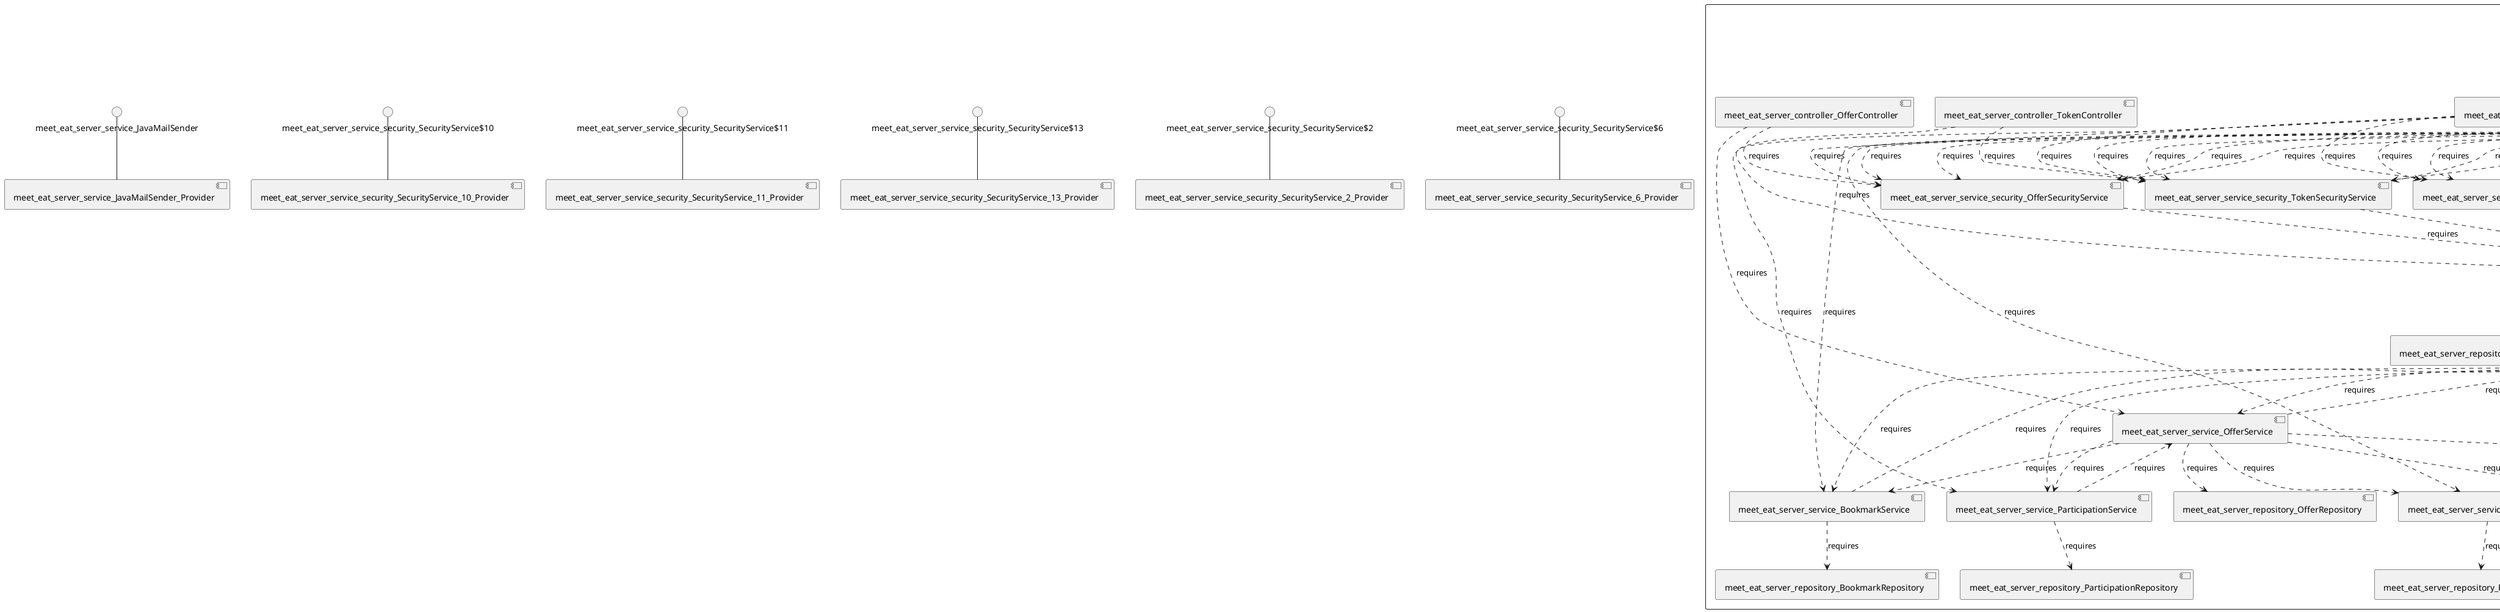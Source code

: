 @startuml
skinparam fixCircleLabelOverlapping true
skinparam componentStyle uml2
component "meet_eat_server\n\n\n\n\n\n" {
[meet_eat_server_service_security_ParticipationSecurityService]
[meet_eat_server_repository_OfferRepository]
[meet_eat_server_repository_UserRepository]
[meet_eat_server_controller_TokenController]
[meet_eat_server_repository_BookmarkRepository]
[meet_eat_server_service_OfferService]
[meet_eat_server_controller_ParticipationController]
[meet_eat_server_service_security_TagSecurityService]
[meet_eat_server_repository_ReportRepository]
[meet_eat_server_service_security_BookmarkSecurityService]
[meet_eat_server_repository_ParticipationRepository]
[meet_eat_server_controller_OfferController]
[meet_eat_server_controller_RatingController]
[meet_eat_server_controller_TagController]
[meet_eat_server_service_security_SubscriptionSecurityService]
[meet_eat_server_service_TokenService]
[meet_eat_server_service_security_RatingSecurityService]
[meet_eat_server_controller_SubscriptionController]
[meet_eat_server_repository_TokenRepository]
[meet_eat_server_repository_TagRepository]
[meet_eat_server_controller_UserController]
[meet_eat_server_service_TagService]
[meet_eat_server_service_SubscriptionService]
[meet_eat_server_controller_BookmarkController]
[meet_eat_server_controller_ReportController]
[meet_eat_server_service_EmailService]
[meet_eat_server_service_UserService]
[meet_eat_server_service_ParticipationService]
[meet_eat_server_service_security_OfferSecurityService]
[meet_eat_server_service_security_UserSecurityService]
[meet_eat_server_service_ReportService]
[meet_eat_server_service_security_ReportSecurityService]
[meet_eat_server_repository_RatingRepository]
[meet_eat_server_service_RatingService]
[meet_eat_server_service_BookmarkService]
[meet_eat_server_service_security_TokenSecurityService]
[meet_eat_server_repository_SubscriptionRepository]
[meet_eat_server_service_security_OfferSecurityService]..>[meet_eat_server_service_TokenService] : requires
[meet_eat_server_service_OfferService]..>[meet_eat_server_service_RatingService] : requires
[meet_eat_server_controller_SubscriptionController]..>[meet_eat_server_service_security_SubscriptionSecurityService] : requires
[meet_eat_server_service_OfferService]..>[meet_eat_server_service_ParticipationService] : requires
[meet_eat_server_controller_BookmarkController]..>[meet_eat_server_service_security_ReportSecurityService] : requires
[meet_eat_server_service_TokenService]..>[meet_eat_server_service_UserService] : requires
[meet_eat_server_service_security_TagSecurityService]..>[meet_eat_server_service_TokenService] : requires
[meet_eat_server_service_UserService]..>[meet_eat_server_service_SubscriptionService] : requires
[meet_eat_server_controller_ReportController]..>[meet_eat_server_service_security_ReportSecurityService] : requires
[meet_eat_server_service_OfferService]..>[meet_eat_server_service_ReportService] : requires
[meet_eat_server_service_UserService]..>[meet_eat_server_service_TokenService] : requires
[meet_eat_server_service_BookmarkService]..>[meet_eat_server_repository_BookmarkRepository] : requires
[meet_eat_server_controller_TagController]..>[meet_eat_server_service_TagService] : requires
[meet_eat_server_controller_RatingController]..>[meet_eat_server_service_security_SubscriptionSecurityService] : requires
[meet_eat_server_controller_ReportController]..>[meet_eat_server_service_security_TagSecurityService] : requires
[meet_eat_server_service_TokenService]..>[meet_eat_server_repository_TokenRepository] : requires
[meet_eat_server_service_ParticipationService]..>[meet_eat_server_repository_ParticipationRepository] : requires
[meet_eat_server_controller_ReportController]..>[meet_eat_server_service_ReportService] : requires
[meet_eat_server_service_SubscriptionService]..>[meet_eat_server_service_UserService] : requires
[meet_eat_server_service_security_SubscriptionSecurityService]..>[meet_eat_server_service_TokenService] : requires
[meet_eat_server_controller_SubscriptionController]..>[meet_eat_server_service_security_BookmarkSecurityService] : requires
[meet_eat_server_controller_RatingController]..>[meet_eat_server_service_security_BookmarkSecurityService] : requires
[meet_eat_server_controller_BookmarkController]..>[meet_eat_server_service_security_ParticipationSecurityService] : requires
[meet_eat_server_controller_TagController]..>[meet_eat_server_service_security_TagSecurityService] : requires
[meet_eat_server_controller_ParticipationController]..>[meet_eat_server_service_security_SubscriptionSecurityService] : requires
[meet_eat_server_controller_OfferController]..>[meet_eat_server_service_security_OfferSecurityService] : requires
[meet_eat_server_controller_SubscriptionController]..>[meet_eat_server_service_security_ParticipationSecurityService] : requires
[meet_eat_server_service_UserService]..>[meet_eat_server_service_BookmarkService] : requires
[meet_eat_server_controller_TokenController]..>[meet_eat_server_service_security_TokenSecurityService] : requires
[meet_eat_server_controller_ParticipationController]..>[meet_eat_server_service_security_UserSecurityService] : requires
[meet_eat_server_controller_RatingController]..>[meet_eat_server_service_security_TokenSecurityService] : requires
[meet_eat_server_controller_ParticipationController]..>[meet_eat_server_service_security_BookmarkSecurityService] : requires
[meet_eat_server_service_OfferService]..>[meet_eat_server_repository_OfferRepository] : requires
[meet_eat_server_controller_RatingController]..>[meet_eat_server_service_security_OfferSecurityService] : requires
[meet_eat_server_service_RatingService]..>[meet_eat_server_repository_RatingRepository] : requires
[meet_eat_server_controller_BookmarkController]..>[meet_eat_server_service_security_RatingSecurityService] : requires
[meet_eat_server_service_UserService]..>[meet_eat_server_service_OfferService] : requires
[meet_eat_server_service_security_UserSecurityService]..>[meet_eat_server_service_TokenService] : requires
[meet_eat_server_controller_ParticipationController]..>[meet_eat_server_service_security_TokenSecurityService] : requires
[meet_eat_server_controller_BookmarkController]..>[meet_eat_server_service_security_TagSecurityService] : requires
[meet_eat_server_controller_SubscriptionController]..>[meet_eat_server_service_security_OfferSecurityService] : requires
[meet_eat_server_controller_ParticipationController]..>[meet_eat_server_service_security_OfferSecurityService] : requires
[meet_eat_server_controller_ReportController]..>[meet_eat_server_service_security_ParticipationSecurityService] : requires
[meet_eat_server_service_BookmarkService]..>[meet_eat_server_service_UserService] : requires
[meet_eat_server_service_TagService]..>[meet_eat_server_repository_TagRepository] : requires
[meet_eat_server_service_RatingService]..>[meet_eat_server_service_UserService] : requires
[meet_eat_server_service_security_ReportSecurityService]..>[meet_eat_server_service_TokenService] : requires
[meet_eat_server_service_UserService]..>[meet_eat_server_service_EmailService] : requires
[meet_eat_server_controller_SubscriptionController]..>[meet_eat_server_service_security_UserSecurityService] : requires
[meet_eat_server_controller_ParticipationController]..>[meet_eat_server_service_security_ReportSecurityService] : requires
[meet_eat_server_controller_ParticipationController]..>[meet_eat_server_service_security_TagSecurityService] : requires
[meet_eat_server_service_security_TokenSecurityService]..>[meet_eat_server_service_TokenService] : requires
[meet_eat_server_controller_UserController]..>[meet_eat_server_service_UserService] : requires
[meet_eat_server_service_ParticipationService]..>[meet_eat_server_service_OfferService] : requires
[meet_eat_server_controller_RatingController]..>[meet_eat_server_service_security_ParticipationSecurityService] : requires
[meet_eat_server_controller_SubscriptionController]..>[meet_eat_server_service_security_TokenSecurityService] : requires
[meet_eat_server_controller_ReportController]..>[meet_eat_server_service_security_OfferSecurityService] : requires
[meet_eat_server_controller_RatingController]..>[meet_eat_server_service_security_UserSecurityService] : requires
[meet_eat_server_service_ReportService]..>[meet_eat_server_repository_ReportRepository] : requires
[meet_eat_server_service_UserService]..>[meet_eat_server_service_ParticipationService] : requires
[meet_eat_server_controller_ReportController]..>[meet_eat_server_service_security_RatingSecurityService] : requires
[meet_eat_server_controller_ReportController]..>[meet_eat_server_service_security_TokenSecurityService] : requires
[meet_eat_server_controller_OfferController]..>[meet_eat_server_service_OfferService] : requires
[meet_eat_server_service_OfferService]..>[meet_eat_server_service_BookmarkService] : requires
[meet_eat_server_service_UserService]..>[meet_eat_server_service_RatingService] : requires
[meet_eat_server_controller_BookmarkController]..>[meet_eat_server_service_security_SubscriptionSecurityService] : requires
[meet_eat_server_service_OfferService]..>[meet_eat_server_service_SubscriptionService] : requires
[meet_eat_server_service_security_ParticipationSecurityService]..>[meet_eat_server_service_TokenService] : requires
[meet_eat_server_service_UserService]..>[meet_eat_server_service_ReportService] : requires
[meet_eat_server_controller_ParticipationController]..>[meet_eat_server_service_security_ParticipationSecurityService] : requires
[meet_eat_server_controller_ReportController]..>[meet_eat_server_service_security_BookmarkSecurityService] : requires
[meet_eat_server_controller_SubscriptionController]..>[meet_eat_server_service_security_ReportSecurityService] : requires
[meet_eat_server_controller_ParticipationController]..>[meet_eat_server_service_security_RatingSecurityService] : requires
[meet_eat_server_controller_SubscriptionController]..>[meet_eat_server_service_security_TagSecurityService] : requires
[meet_eat_server_service_OfferService]..>[meet_eat_server_service_UserService] : requires
[meet_eat_server_controller_ReportController]..>[meet_eat_server_service_security_UserSecurityService] : requires
[meet_eat_server_controller_BookmarkController]..>[meet_eat_server_service_security_BookmarkSecurityService] : requires
[meet_eat_server_service_security_RatingSecurityService]..>[meet_eat_server_service_TokenService] : requires
[meet_eat_server_controller_SubscriptionController]..>[meet_eat_server_service_SubscriptionService] : requires
[meet_eat_server_service_UserService]..>[meet_eat_server_repository_UserRepository] : requires
[meet_eat_server_controller_BookmarkController]..>[meet_eat_server_service_security_UserSecurityService] : requires
[meet_eat_server_controller_UserController]..>[meet_eat_server_service_security_UserSecurityService] : requires
[meet_eat_server_controller_RatingController]..>[meet_eat_server_service_security_RatingSecurityService] : requires
[meet_eat_server_controller_BookmarkController]..>[meet_eat_server_service_security_OfferSecurityService] : requires
[meet_eat_server_controller_RatingController]..>[meet_eat_server_service_RatingService] : requires
[meet_eat_server_controller_BookmarkController]..>[meet_eat_server_service_BookmarkService] : requires
[meet_eat_server_controller_RatingController]..>[meet_eat_server_service_security_TagSecurityService] : requires
[meet_eat_server_controller_RatingController]..>[meet_eat_server_service_security_ReportSecurityService] : requires
[meet_eat_server_controller_ParticipationController]..>[meet_eat_server_service_ParticipationService] : requires
[meet_eat_server_controller_SubscriptionController]..>[meet_eat_server_service_security_RatingSecurityService] : requires
[meet_eat_server_controller_BookmarkController]..>[meet_eat_server_service_security_TokenSecurityService] : requires
[meet_eat_server_controller_TokenController]..>[meet_eat_server_service_TokenService] : requires
[meet_eat_server_controller_ReportController]..>[meet_eat_server_service_security_SubscriptionSecurityService] : requires
[meet_eat_server_service_SubscriptionService]..>[meet_eat_server_repository_SubscriptionRepository] : requires
[meet_eat_server_service_security_BookmarkSecurityService]..>[meet_eat_server_service_TokenService] : requires
}
interface "meet_eat_server_service_JavaMailSender" as interface.meet_eat_server_service_JavaMailSender
interface.meet_eat_server_service_JavaMailSender--[meet_eat_server_service_JavaMailSender_Provider]
interface "meet_eat_server_service_security_SecurityService$10" as interface.meet_eat_server_service_security_SecurityService_10
interface.meet_eat_server_service_security_SecurityService_10--[meet_eat_server_service_security_SecurityService_10_Provider]
interface "meet_eat_server_service_security_SecurityService$11" as interface.meet_eat_server_service_security_SecurityService_11
interface.meet_eat_server_service_security_SecurityService_11--[meet_eat_server_service_security_SecurityService_11_Provider]
interface "meet_eat_server_service_security_SecurityService$13" as interface.meet_eat_server_service_security_SecurityService_13
interface.meet_eat_server_service_security_SecurityService_13--[meet_eat_server_service_security_SecurityService_13_Provider]
interface "meet_eat_server_service_security_SecurityService$2" as interface.meet_eat_server_service_security_SecurityService_2
interface.meet_eat_server_service_security_SecurityService_2--[meet_eat_server_service_security_SecurityService_2_Provider]
interface "meet_eat_server_service_security_SecurityService$6" as interface.meet_eat_server_service_security_SecurityService_6
interface.meet_eat_server_service_security_SecurityService_6--[meet_eat_server_service_security_SecurityService_6_Provider]

@enduml
